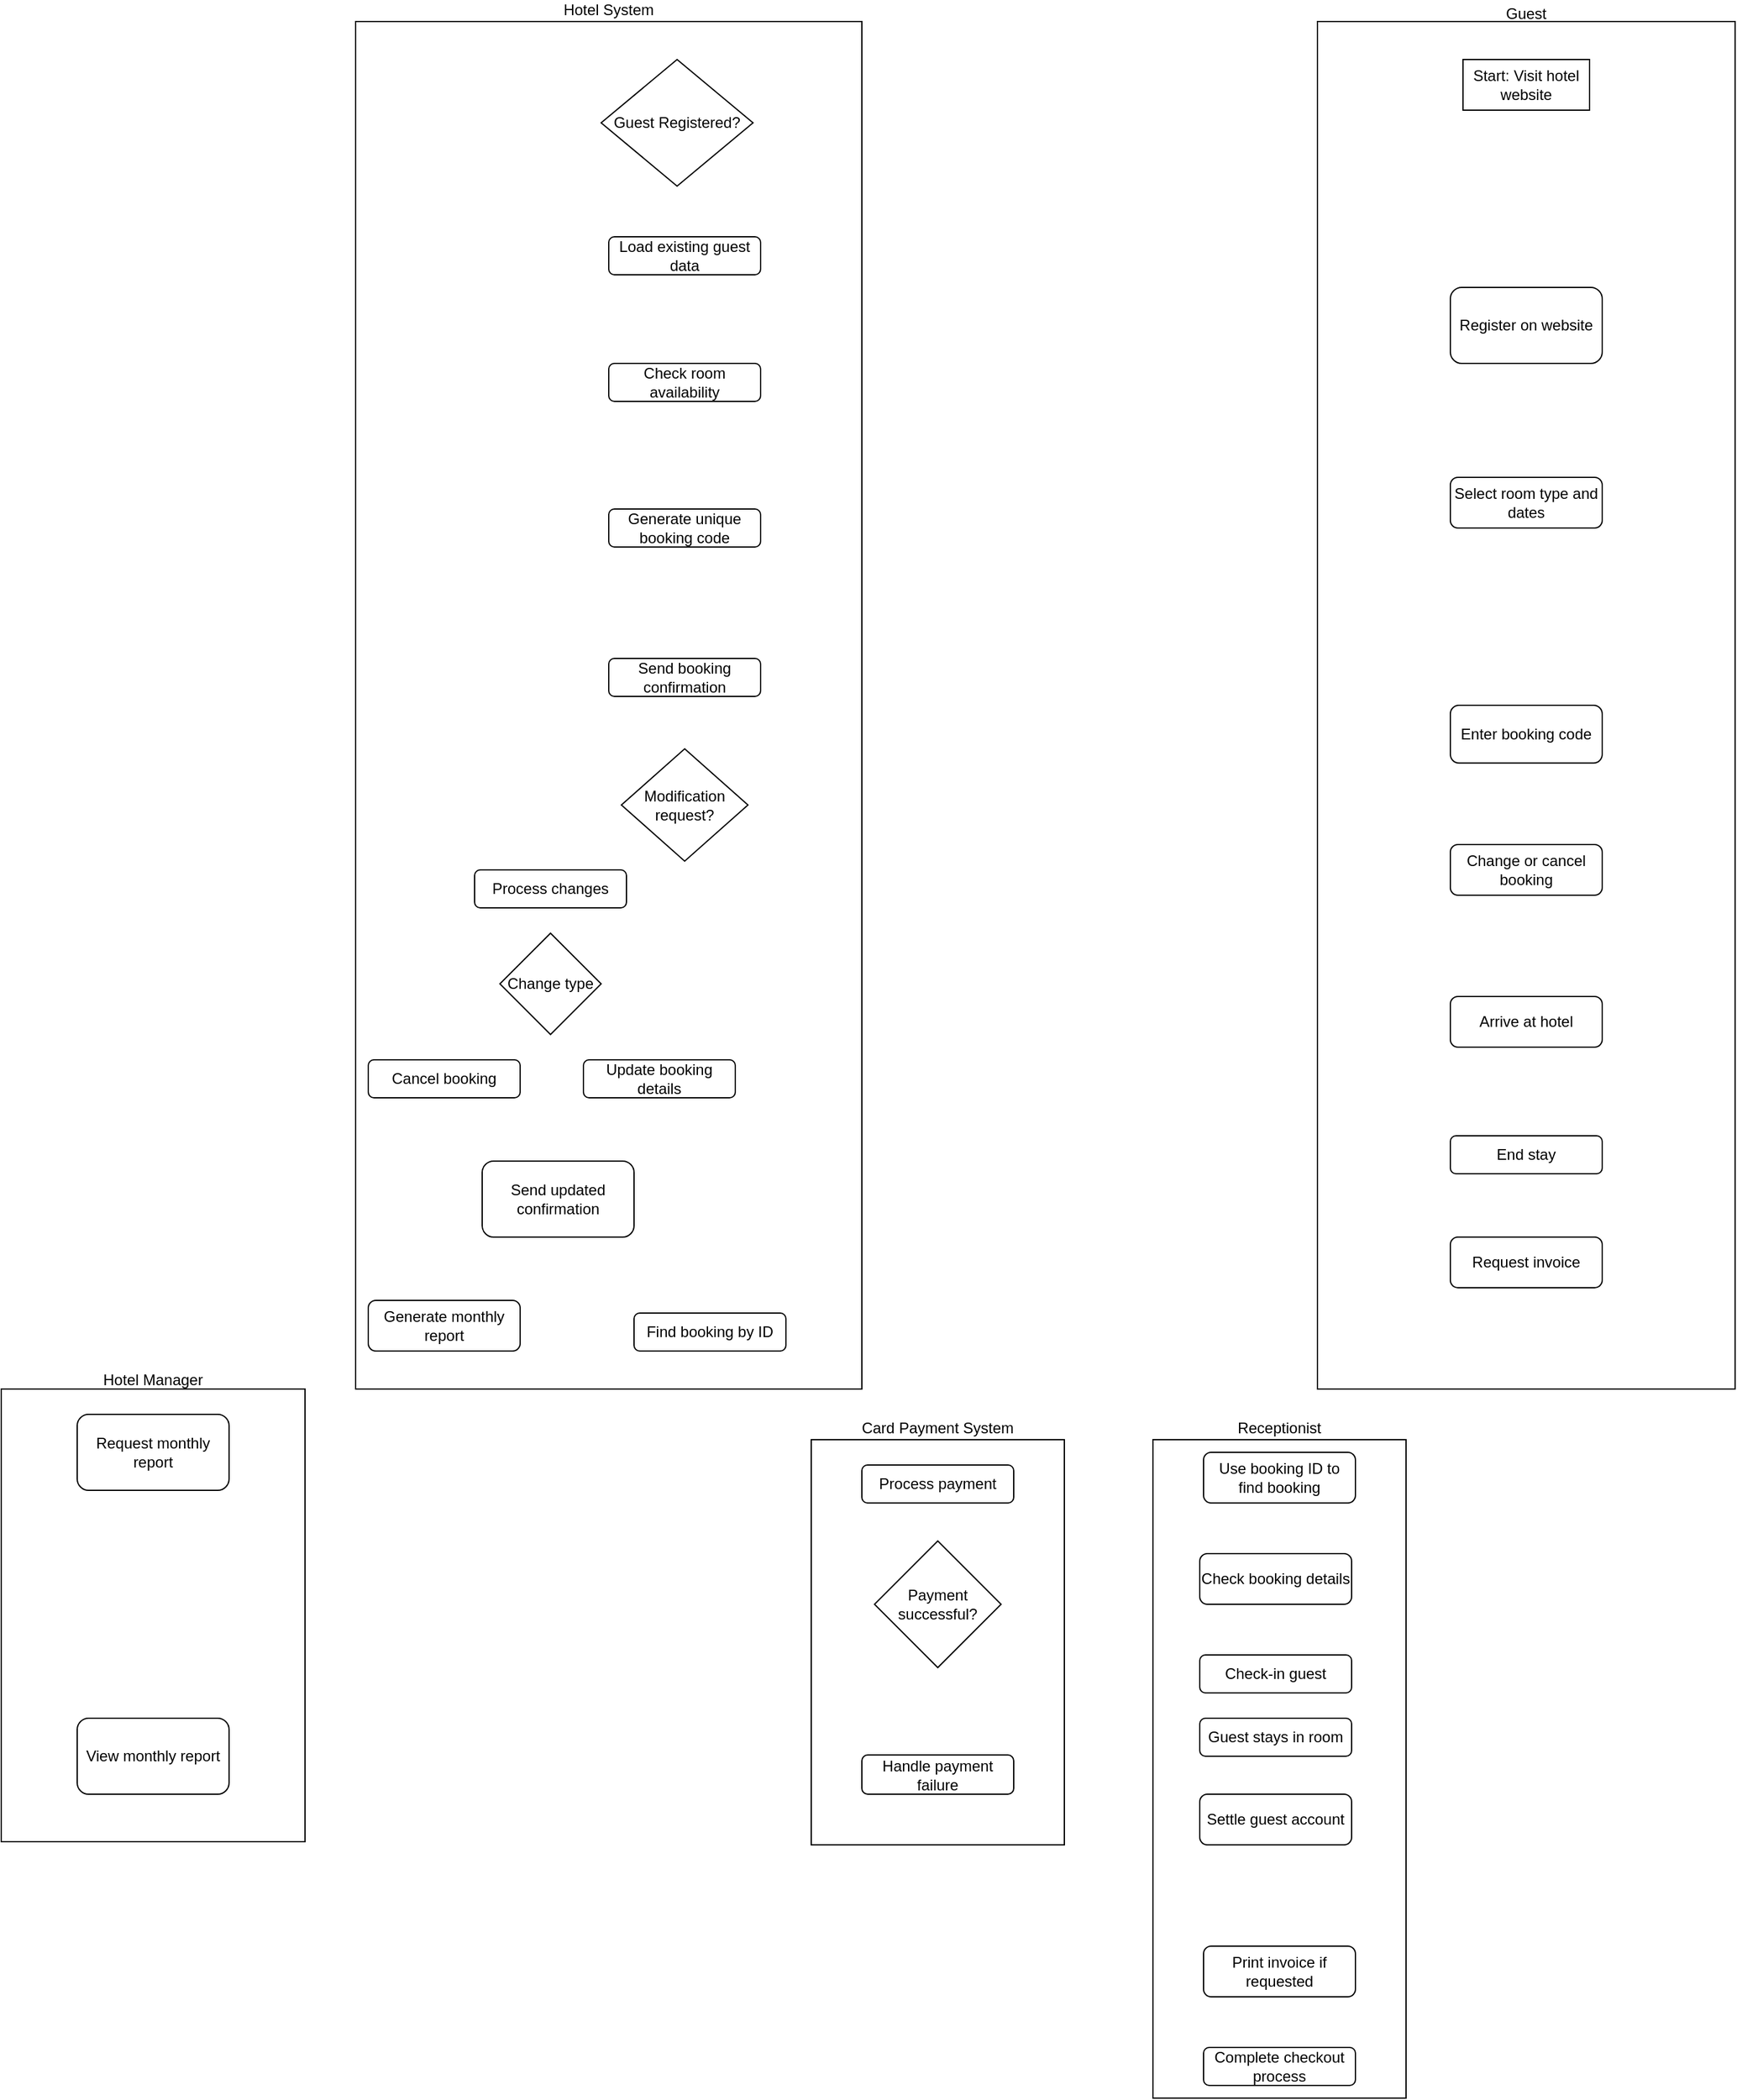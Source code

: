 <mxfile version="27.1.6">
  <diagram name="Page-1" id="hOD6ad7WIJv43JRN2Hp0">
    <mxGraphModel dx="2722" dy="2127" grid="1" gridSize="10" guides="1" tooltips="1" connect="1" arrows="1" fold="1" page="1" pageScale="1" pageWidth="827" pageHeight="1169" math="0" shadow="0">
      <root>
        <mxCell id="0" />
        <mxCell id="1" parent="0" />
        <mxCell id="wNJc03guBC1biLOyHMaj-1" value="Hotel System" style="rounded=0;whiteSpace=wrap;html=1;labelPosition=center;verticalLabelPosition=top;align=center;verticalAlign=bottom;" parent="1" vertex="1">
          <mxGeometry x="160" y="-200" width="400" height="1080" as="geometry" />
        </mxCell>
        <mxCell id="wNJc03guBC1biLOyHMaj-2" value="&lt;div style=&quot;line-height: 0%;&quot;&gt;&lt;span style=&quot;background-color: initial;&quot;&gt;Guest&lt;/span&gt;&lt;/div&gt;" style="rounded=0;whiteSpace=wrap;html=1;align=center;labelPosition=center;verticalLabelPosition=top;verticalAlign=bottom;" parent="1" vertex="1">
          <mxGeometry x="920" y="-200" width="330" height="1080" as="geometry" />
        </mxCell>
        <mxCell id="wNJc03guBC1biLOyHMaj-3" value="Receptionist" style="rounded=0;whiteSpace=wrap;html=1;labelPosition=center;verticalLabelPosition=top;align=center;verticalAlign=bottom;movable=1;resizable=1;rotatable=1;deletable=1;editable=1;locked=0;connectable=1;" parent="1" vertex="1">
          <mxGeometry x="790" y="920" width="200" height="520" as="geometry" />
        </mxCell>
        <object label="Hotel Manager" Alias="HM" id="wNJc03guBC1biLOyHMaj-4">
          <mxCell style="rounded=0;labelPosition=center;verticalLabelPosition=top;align=center;verticalAlign=bottom;spacing=0;whiteSpace=wrap;html=1;labelBorderColor=none;fontSize=12;" parent="1" vertex="1">
            <mxGeometry x="-120" y="880" width="240" height="357.5" as="geometry" />
          </mxCell>
        </object>
        <mxCell id="wNJc03guBC1biLOyHMaj-5" value="Card Payment System" style="rounded=0;whiteSpace=wrap;html=1;labelPosition=center;verticalLabelPosition=top;align=center;verticalAlign=bottom;" parent="1" vertex="1">
          <mxGeometry x="520" y="920" width="200" height="320" as="geometry" />
        </mxCell>
        <mxCell id="wNJc03guBC1biLOyHMaj-8" value="Start: Visit hotel website" style="rounded=0;textShadow=0;whiteSpace=wrap;" parent="1" vertex="1">
          <mxGeometry x="1035" y="-170" width="100" height="40" as="geometry" />
        </mxCell>
        <mxCell id="dR7iIaw7vItlcQrHCfmJ-1" value="Guest Registered?" style="rhombus;whiteSpace=wrap;html=1;" parent="1" vertex="1">
          <mxGeometry x="354" y="-170" width="120" height="100" as="geometry" />
        </mxCell>
        <mxCell id="dR7iIaw7vItlcQrHCfmJ-3" value="Load existing guest data" style="rounded=1;whiteSpace=wrap;html=1;" parent="1" vertex="1">
          <mxGeometry x="360" y="-30" width="120" height="30" as="geometry" />
        </mxCell>
        <mxCell id="dR7iIaw7vItlcQrHCfmJ-4" value="Check room availability" style="rounded=1;whiteSpace=wrap;html=1;" parent="1" vertex="1">
          <mxGeometry x="360" y="70" width="120" height="30" as="geometry" />
        </mxCell>
        <mxCell id="eGQvxiqoASxtvBs6ShRT-2" value="Generate unique booking code" style="rounded=1;whiteSpace=wrap;html=1;" vertex="1" parent="1">
          <mxGeometry x="360" y="185" width="120" height="30" as="geometry" />
        </mxCell>
        <mxCell id="eGQvxiqoASxtvBs6ShRT-3" value="Send booking confirmation" style="rounded=1;whiteSpace=wrap;html=1;" vertex="1" parent="1">
          <mxGeometry x="360" y="303" width="120" height="30" as="geometry" />
        </mxCell>
        <mxCell id="eGQvxiqoASxtvBs6ShRT-4" value="Modification request?" style="rhombus;whiteSpace=wrap;html=1;" vertex="1" parent="1">
          <mxGeometry x="370" y="374.38" width="100" height="88.75" as="geometry" />
        </mxCell>
        <mxCell id="eGQvxiqoASxtvBs6ShRT-6" style="edgeStyle=orthogonalEdgeStyle;rounded=0;orthogonalLoop=1;jettySize=auto;html=1;exitX=0.5;exitY=1;exitDx=0;exitDy=0;" edge="1" parent="1" source="dR7iIaw7vItlcQrHCfmJ-3" target="dR7iIaw7vItlcQrHCfmJ-3">
          <mxGeometry relative="1" as="geometry" />
        </mxCell>
        <mxCell id="eGQvxiqoASxtvBs6ShRT-8" value="Process changes" style="rounded=1;whiteSpace=wrap;html=1;" vertex="1" parent="1">
          <mxGeometry x="254" y="470" width="120" height="30" as="geometry" />
        </mxCell>
        <mxCell id="eGQvxiqoASxtvBs6ShRT-9" value="Change type" style="rhombus;whiteSpace=wrap;html=1;" vertex="1" parent="1">
          <mxGeometry x="274" y="520" width="80" height="80" as="geometry" />
        </mxCell>
        <mxCell id="eGQvxiqoASxtvBs6ShRT-10" value="Cancel booking" style="rounded=1;whiteSpace=wrap;html=1;" vertex="1" parent="1">
          <mxGeometry x="170" y="620" width="120" height="30" as="geometry" />
        </mxCell>
        <mxCell id="eGQvxiqoASxtvBs6ShRT-11" value="Update booking details" style="rounded=1;whiteSpace=wrap;html=1;" vertex="1" parent="1">
          <mxGeometry x="340" y="620" width="120" height="30" as="geometry" />
        </mxCell>
        <mxCell id="eGQvxiqoASxtvBs6ShRT-12" value="Send updated confirmation" style="rounded=1;whiteSpace=wrap;html=1;" vertex="1" parent="1">
          <mxGeometry x="260" y="700" width="120" height="60" as="geometry" />
        </mxCell>
        <mxCell id="eGQvxiqoASxtvBs6ShRT-13" value="Generate monthly report" style="rounded=1;whiteSpace=wrap;html=1;" vertex="1" parent="1">
          <mxGeometry x="170" y="810" width="120" height="40" as="geometry" />
        </mxCell>
        <mxCell id="eGQvxiqoASxtvBs6ShRT-14" value="Find booking by ID" style="rounded=1;whiteSpace=wrap;html=1;" vertex="1" parent="1">
          <mxGeometry x="380" y="820" width="120" height="30" as="geometry" />
        </mxCell>
        <mxCell id="eGQvxiqoASxtvBs6ShRT-15" value="Register on website" style="rounded=1;whiteSpace=wrap;html=1;" vertex="1" parent="1">
          <mxGeometry x="1025" y="10" width="120" height="60" as="geometry" />
        </mxCell>
        <mxCell id="eGQvxiqoASxtvBs6ShRT-16" value="Select room type and dates" style="rounded=1;whiteSpace=wrap;html=1;" vertex="1" parent="1">
          <mxGeometry x="1025" y="160" width="120" height="40" as="geometry" />
        </mxCell>
        <mxCell id="eGQvxiqoASxtvBs6ShRT-17" value="Enter booking code" style="rounded=1;whiteSpace=wrap;html=1;" vertex="1" parent="1">
          <mxGeometry x="1025" y="340" width="120" height="45.62" as="geometry" />
        </mxCell>
        <mxCell id="eGQvxiqoASxtvBs6ShRT-18" value="Change or cancel booking" style="rounded=1;whiteSpace=wrap;html=1;" vertex="1" parent="1">
          <mxGeometry x="1025" y="450" width="120" height="40" as="geometry" />
        </mxCell>
        <mxCell id="eGQvxiqoASxtvBs6ShRT-19" value="Arrive at hotel" style="rounded=1;whiteSpace=wrap;html=1;" vertex="1" parent="1">
          <mxGeometry x="1025" y="570" width="120" height="40" as="geometry" />
        </mxCell>
        <mxCell id="eGQvxiqoASxtvBs6ShRT-20" value="End stay" style="rounded=1;whiteSpace=wrap;html=1;" vertex="1" parent="1">
          <mxGeometry x="1025" y="680" width="120" height="30" as="geometry" />
        </mxCell>
        <mxCell id="eGQvxiqoASxtvBs6ShRT-21" value="Request invoice" style="rounded=1;whiteSpace=wrap;html=1;" vertex="1" parent="1">
          <mxGeometry x="1025" y="760" width="120" height="40" as="geometry" />
        </mxCell>
        <mxCell id="eGQvxiqoASxtvBs6ShRT-22" value="Use booking ID to find booking" style="rounded=1;whiteSpace=wrap;html=1;movable=1;resizable=1;rotatable=1;deletable=1;editable=1;locked=0;connectable=1;" vertex="1" parent="1">
          <mxGeometry x="830" y="930" width="120" height="40" as="geometry" />
        </mxCell>
        <mxCell id="eGQvxiqoASxtvBs6ShRT-23" value="Check booking details" style="rounded=1;whiteSpace=wrap;html=1;movable=1;resizable=1;rotatable=1;deletable=1;editable=1;locked=0;connectable=1;" vertex="1" parent="1">
          <mxGeometry x="827" y="1010" width="120" height="40" as="geometry" />
        </mxCell>
        <mxCell id="eGQvxiqoASxtvBs6ShRT-24" value="Check-in guest" style="rounded=1;whiteSpace=wrap;html=1;movable=1;resizable=1;rotatable=1;deletable=1;editable=1;locked=0;connectable=1;" vertex="1" parent="1">
          <mxGeometry x="827" y="1090" width="120" height="30" as="geometry" />
        </mxCell>
        <mxCell id="eGQvxiqoASxtvBs6ShRT-25" value="Guest stays in room" style="rounded=1;whiteSpace=wrap;html=1;movable=1;resizable=1;rotatable=1;deletable=1;editable=1;locked=0;connectable=1;" vertex="1" parent="1">
          <mxGeometry x="827" y="1140" width="120" height="30" as="geometry" />
        </mxCell>
        <mxCell id="eGQvxiqoASxtvBs6ShRT-26" value="Settle guest account" style="rounded=1;whiteSpace=wrap;html=1;movable=1;resizable=1;rotatable=1;deletable=1;editable=1;locked=0;connectable=1;" vertex="1" parent="1">
          <mxGeometry x="827" y="1200" width="120" height="40" as="geometry" />
        </mxCell>
        <mxCell id="eGQvxiqoASxtvBs6ShRT-27" value="Print invoice if requested" style="rounded=1;whiteSpace=wrap;html=1;movable=1;resizable=1;rotatable=1;deletable=1;editable=1;locked=0;connectable=1;" vertex="1" parent="1">
          <mxGeometry x="830" y="1320" width="120" height="40" as="geometry" />
        </mxCell>
        <mxCell id="eGQvxiqoASxtvBs6ShRT-28" value="Complete checkout process" style="rounded=1;whiteSpace=wrap;html=1;container=1;movable=1;resizable=1;rotatable=1;deletable=1;editable=1;locked=0;connectable=1;" vertex="1" parent="1">
          <mxGeometry x="830" y="1400" width="120" height="30" as="geometry" />
        </mxCell>
        <mxCell id="eGQvxiqoASxtvBs6ShRT-30" value="Process payment" style="rounded=1;whiteSpace=wrap;html=1;" vertex="1" parent="1">
          <mxGeometry x="560" y="940" width="120" height="30" as="geometry" />
        </mxCell>
        <mxCell id="eGQvxiqoASxtvBs6ShRT-31" value="Payment successful?" style="rhombus;whiteSpace=wrap;html=1;" vertex="1" parent="1">
          <mxGeometry x="570" y="1000" width="100" height="100" as="geometry" />
        </mxCell>
        <mxCell id="eGQvxiqoASxtvBs6ShRT-32" value="Handle payment failure" style="rounded=1;whiteSpace=wrap;html=1;" vertex="1" parent="1">
          <mxGeometry x="560" y="1169" width="120" height="31" as="geometry" />
        </mxCell>
        <mxCell id="eGQvxiqoASxtvBs6ShRT-33" value="Request monthly report" style="rounded=1;whiteSpace=wrap;html=1;" vertex="1" parent="1">
          <mxGeometry x="-60" y="900" width="120" height="60" as="geometry" />
        </mxCell>
        <mxCell id="eGQvxiqoASxtvBs6ShRT-35" value="View monthly report" style="rounded=1;whiteSpace=wrap;html=1;" vertex="1" parent="1">
          <mxGeometry x="-60" y="1140" width="120" height="60" as="geometry" />
        </mxCell>
      </root>
    </mxGraphModel>
  </diagram>
</mxfile>
